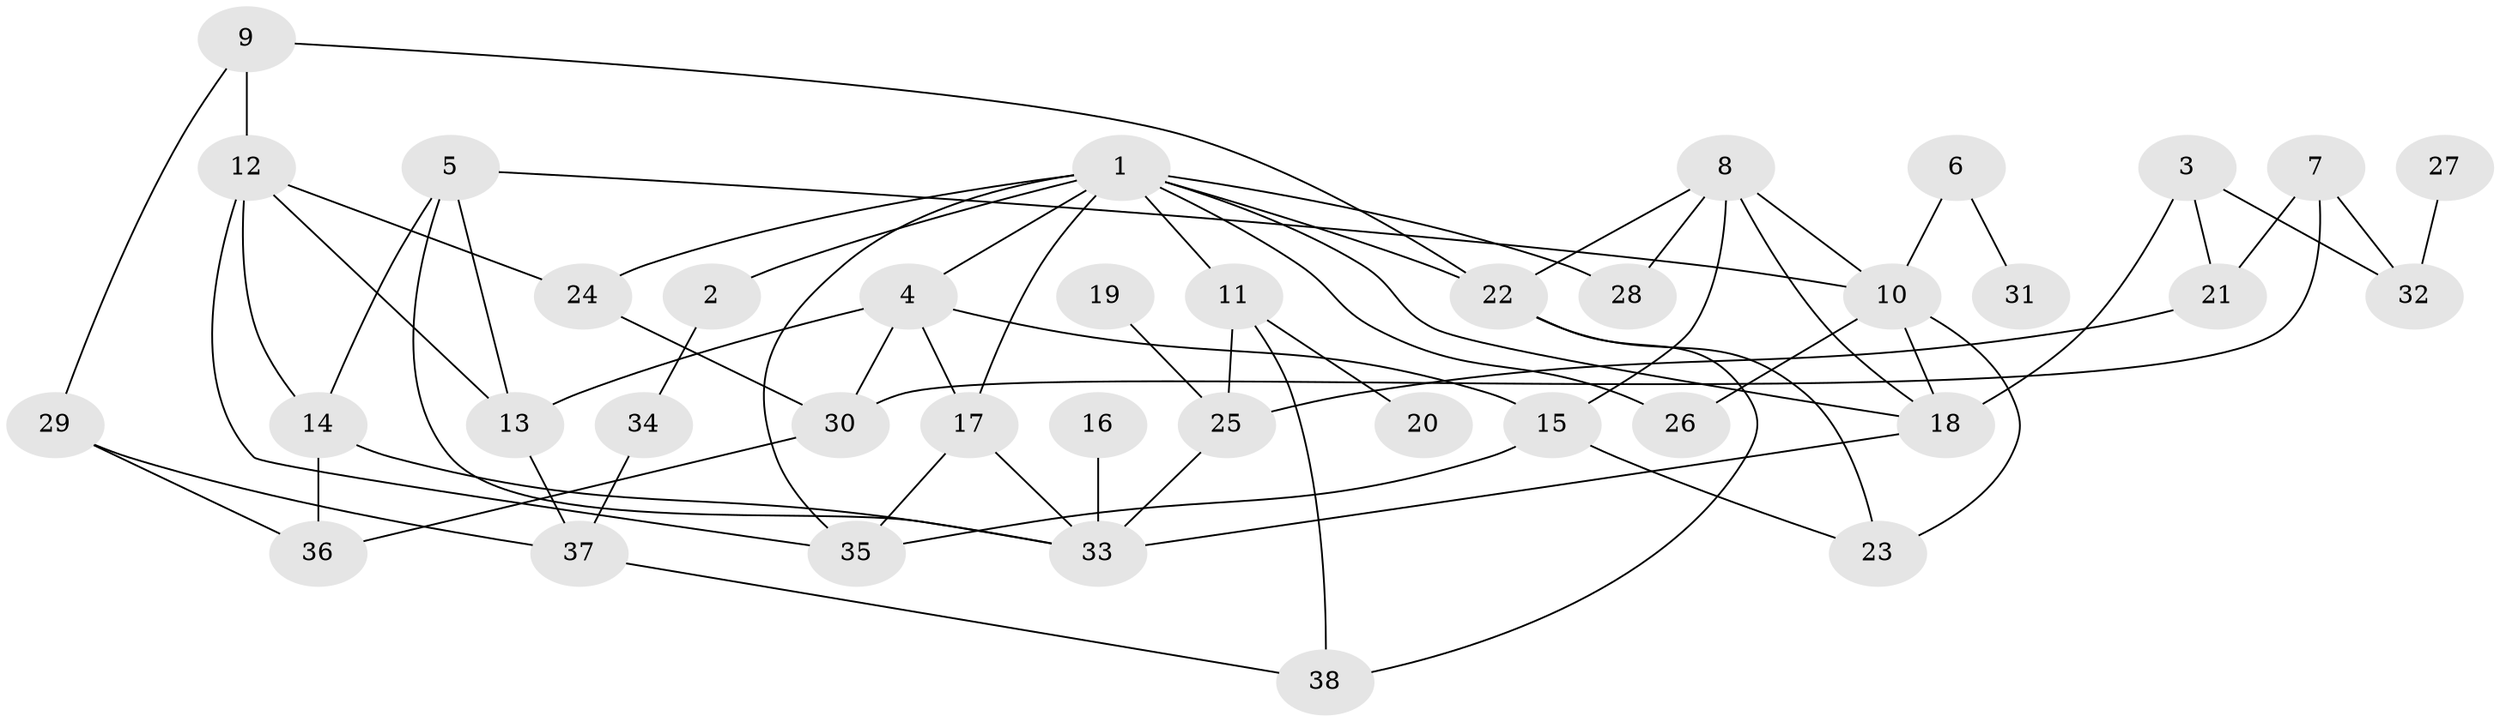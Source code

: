 // original degree distribution, {5: 0.06666666666666667, 8: 0.013333333333333334, 3: 0.29333333333333333, 4: 0.12, 6: 0.013333333333333334, 2: 0.32, 7: 0.013333333333333334, 1: 0.16}
// Generated by graph-tools (version 1.1) at 2025/01/03/09/25 03:01:11]
// undirected, 38 vertices, 66 edges
graph export_dot {
graph [start="1"]
  node [color=gray90,style=filled];
  1;
  2;
  3;
  4;
  5;
  6;
  7;
  8;
  9;
  10;
  11;
  12;
  13;
  14;
  15;
  16;
  17;
  18;
  19;
  20;
  21;
  22;
  23;
  24;
  25;
  26;
  27;
  28;
  29;
  30;
  31;
  32;
  33;
  34;
  35;
  36;
  37;
  38;
  1 -- 2 [weight=1.0];
  1 -- 4 [weight=1.0];
  1 -- 11 [weight=1.0];
  1 -- 17 [weight=1.0];
  1 -- 18 [weight=1.0];
  1 -- 22 [weight=1.0];
  1 -- 24 [weight=1.0];
  1 -- 26 [weight=1.0];
  1 -- 28 [weight=1.0];
  1 -- 35 [weight=1.0];
  2 -- 34 [weight=1.0];
  3 -- 18 [weight=1.0];
  3 -- 21 [weight=1.0];
  3 -- 32 [weight=1.0];
  4 -- 13 [weight=1.0];
  4 -- 15 [weight=1.0];
  4 -- 17 [weight=1.0];
  4 -- 30 [weight=2.0];
  5 -- 10 [weight=1.0];
  5 -- 13 [weight=1.0];
  5 -- 14 [weight=1.0];
  5 -- 33 [weight=1.0];
  6 -- 10 [weight=1.0];
  6 -- 31 [weight=1.0];
  7 -- 21 [weight=1.0];
  7 -- 30 [weight=1.0];
  7 -- 32 [weight=1.0];
  8 -- 10 [weight=1.0];
  8 -- 15 [weight=1.0];
  8 -- 18 [weight=1.0];
  8 -- 22 [weight=1.0];
  8 -- 28 [weight=1.0];
  9 -- 12 [weight=1.0];
  9 -- 22 [weight=1.0];
  9 -- 29 [weight=1.0];
  10 -- 18 [weight=1.0];
  10 -- 23 [weight=1.0];
  10 -- 26 [weight=1.0];
  11 -- 20 [weight=1.0];
  11 -- 25 [weight=1.0];
  11 -- 38 [weight=1.0];
  12 -- 13 [weight=1.0];
  12 -- 14 [weight=1.0];
  12 -- 24 [weight=1.0];
  12 -- 35 [weight=1.0];
  13 -- 37 [weight=1.0];
  14 -- 33 [weight=1.0];
  14 -- 36 [weight=1.0];
  15 -- 23 [weight=1.0];
  15 -- 35 [weight=1.0];
  16 -- 33 [weight=1.0];
  17 -- 33 [weight=1.0];
  17 -- 35 [weight=1.0];
  18 -- 33 [weight=1.0];
  19 -- 25 [weight=1.0];
  21 -- 25 [weight=1.0];
  22 -- 23 [weight=1.0];
  22 -- 38 [weight=1.0];
  24 -- 30 [weight=1.0];
  25 -- 33 [weight=1.0];
  27 -- 32 [weight=1.0];
  29 -- 36 [weight=1.0];
  29 -- 37 [weight=1.0];
  30 -- 36 [weight=1.0];
  34 -- 37 [weight=1.0];
  37 -- 38 [weight=1.0];
}
